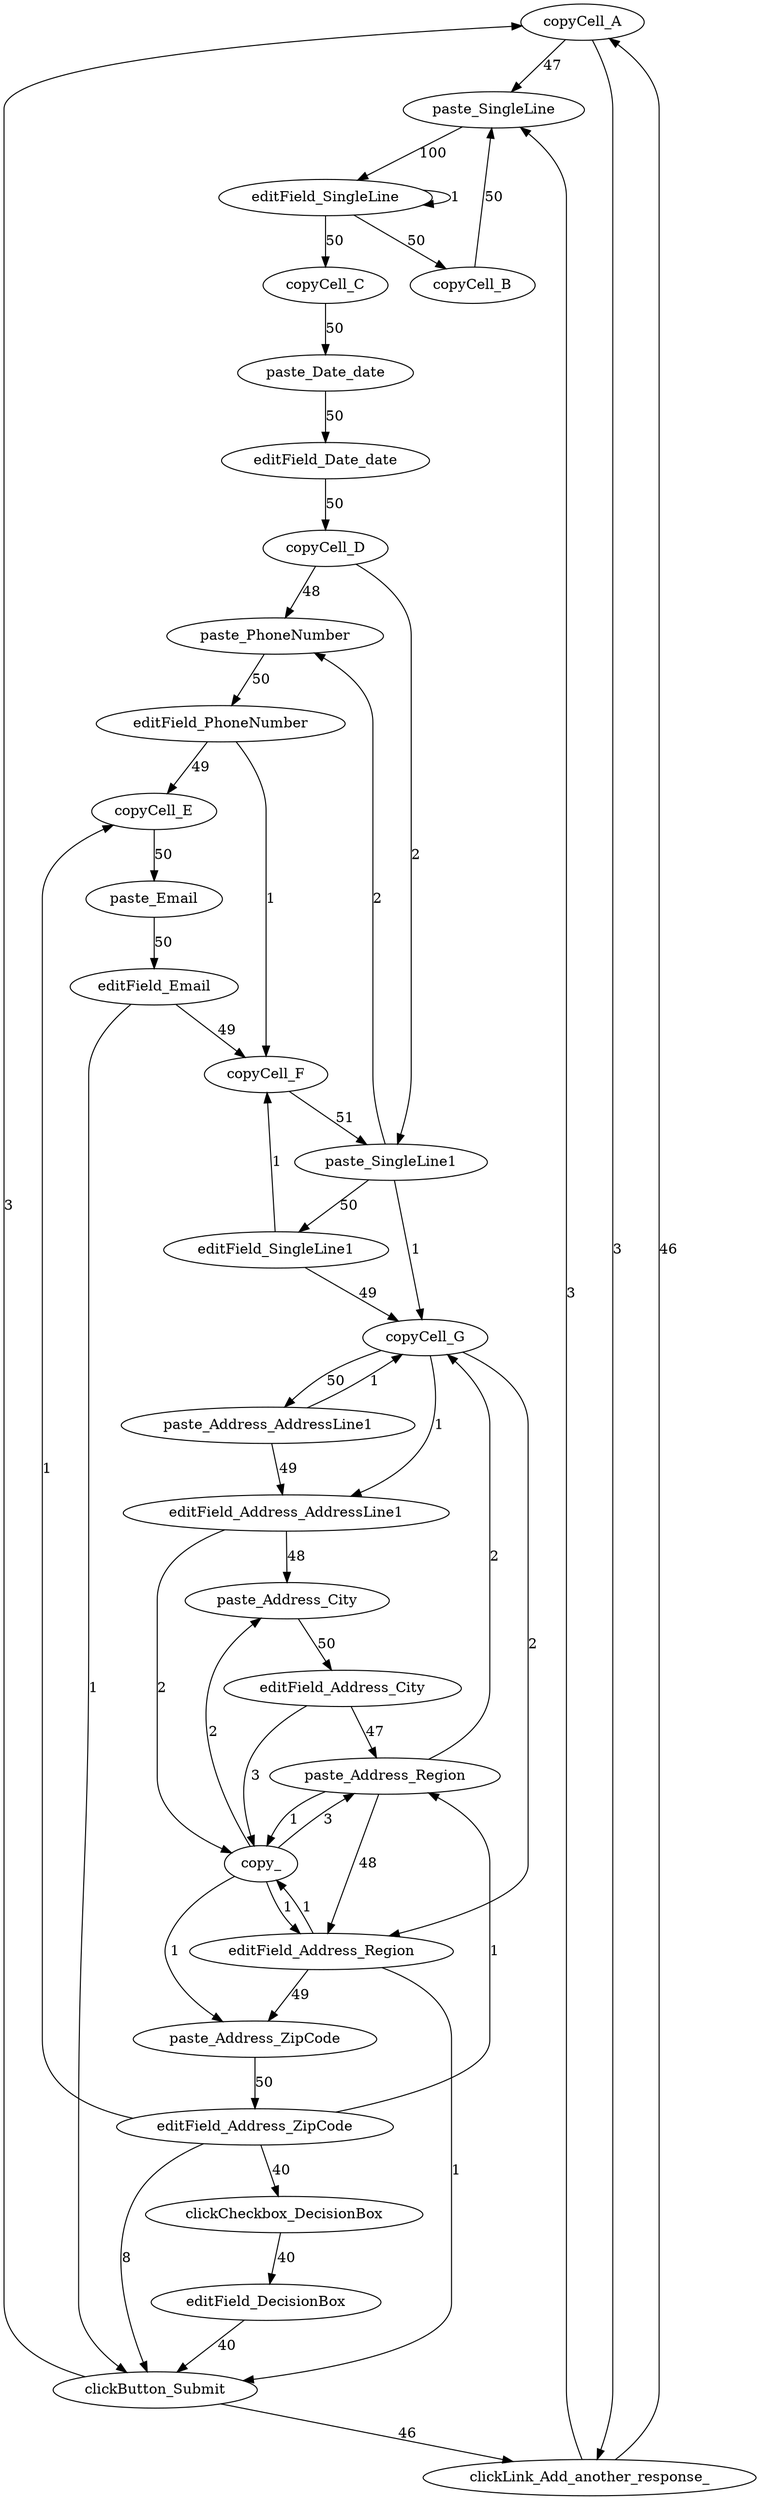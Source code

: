 digraph g {
   copyCell_A -> paste_SingleLine [label=47];
   paste_SingleLine -> editField_SingleLine [label=100];
   editField_SingleLine -> copyCell_B [label=50];
   copyCell_B -> paste_SingleLine [label=50];
   editField_SingleLine -> copyCell_C [label=50];
   copyCell_C -> paste_Date_date [label=50];
   paste_Date_date -> editField_Date_date [label=50];
   editField_Date_date -> copyCell_D [label=50];
   copyCell_D -> paste_PhoneNumber [label=48];
   paste_PhoneNumber -> editField_PhoneNumber [label=50];
   editField_PhoneNumber -> copyCell_E [label=49];
   copyCell_E -> paste_Email [label=50];
   paste_Email -> editField_Email [label=50];
   editField_Email -> copyCell_F [label=49];
   copyCell_F -> paste_SingleLine1 [label=51];
   paste_SingleLine1 -> editField_SingleLine1 [label=50];
   editField_SingleLine1 -> copyCell_G [label=49];
   copyCell_G -> paste_Address_AddressLine1 [label=50];
   paste_Address_AddressLine1 -> editField_Address_AddressLine1 [label=49];
   editField_Address_AddressLine1 -> paste_Address_City [label=48];
   paste_Address_City -> editField_Address_City [label=50];
   editField_Address_City -> paste_Address_Region [label=47];
   paste_Address_Region -> editField_Address_Region [label=48];
   editField_Address_Region -> paste_Address_ZipCode [label=49];
   paste_Address_ZipCode -> editField_Address_ZipCode [label=50];
   editField_Address_ZipCode -> clickButton_Submit [label=8];
   clickButton_Submit -> clickLink_Add_another_response_ [label=46];
   clickLink_Add_another_response_ -> copyCell_A [label=46];
   editField_Address_ZipCode -> clickCheckbox_DecisionBox [label=40];
   clickCheckbox_DecisionBox -> editField_DecisionBox [label=40];
   editField_DecisionBox -> clickButton_Submit [label=40];
   editField_PhoneNumber -> copyCell_F [label=1];
   editField_Address_ZipCode -> copyCell_E [label=1];
   editField_Email -> clickButton_Submit [label=1];
   editField_Address_AddressLine1 -> copy_ [label=2];
   copy_ -> paste_Address_City [label=2];
   clickButton_Submit -> copyCell_A [label=3];
   copyCell_A -> clickLink_Add_another_response_ [label=3];
   clickLink_Add_another_response_ -> paste_SingleLine [label=3];
   editField_Address_City -> copy_ [label=3];
   copy_ -> paste_Address_Region [label=3];
   paste_Address_Region -> copyCell_G [label=2];
   copyCell_G -> editField_Address_Region [label=2];
   paste_Address_AddressLine1 -> copyCell_G [label=1];
   copyCell_G -> editField_Address_AddressLine1 [label=1];
   paste_Address_Region -> copy_ [label=1];
   copy_ -> editField_Address_Region [label=1];
   copyCell_D -> paste_SingleLine1 [label=2];
   paste_SingleLine1 -> paste_PhoneNumber [label=2];
   editField_Address_Region -> copy_ [label=1];
   copy_ -> paste_Address_ZipCode [label=1];
   editField_SingleLine1 -> copyCell_F [label=1];
   paste_SingleLine1 -> copyCell_G [label=1];
   editField_SingleLine -> editField_SingleLine [label=1];
   editField_Address_ZipCode -> paste_Address_Region [label=1];
   editField_Address_Region -> clickButton_Submit [label=1];
}